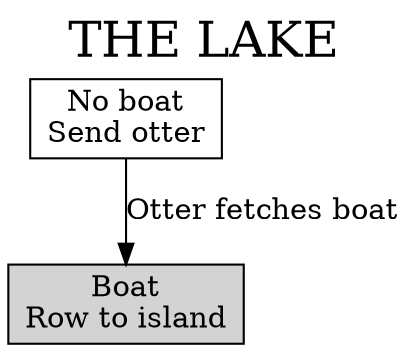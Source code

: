 digraph {
  label="THE LAKE";
  labelloc=t;
  fontsize=24;
  node [shape=box];
  noboat [label="No boat\nSend otter"];
  boat [label="Boat\nRow to island",bgcolor="black",style="filled"];
  noboat -> boat [label="Otter fetches boat"];
}
